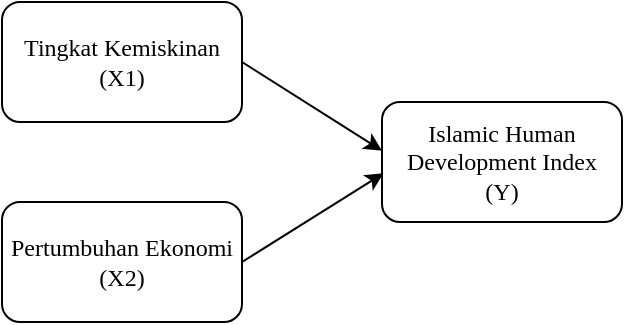 <mxfile version="22.0.6" type="github">
  <diagram name="Page-1" id="U14BwMV9wk0P_1CCDPT4">
    <mxGraphModel dx="453" dy="494" grid="1" gridSize="10" guides="1" tooltips="1" connect="1" arrows="1" fold="1" page="1" pageScale="1" pageWidth="827" pageHeight="1169" math="0" shadow="0">
      <root>
        <mxCell id="0" />
        <mxCell id="1" parent="0" />
        <mxCell id="VeK4mP1iCeMg-4jHYcrq-1" value="&lt;font face=&quot;Times New Roman&quot;&gt;Islamic Human Development Index&lt;br&gt;(Y)&lt;/font&gt;" style="rounded=1;whiteSpace=wrap;html=1;" vertex="1" parent="1">
          <mxGeometry x="310" y="160" width="120" height="60" as="geometry" />
        </mxCell>
        <mxCell id="VeK4mP1iCeMg-4jHYcrq-2" value="&lt;font face=&quot;Times New Roman&quot;&gt;Tingkat Kemiskinan&lt;br&gt;(X1)&lt;/font&gt;" style="rounded=1;whiteSpace=wrap;html=1;" vertex="1" parent="1">
          <mxGeometry x="120" y="110" width="120" height="60" as="geometry" />
        </mxCell>
        <mxCell id="VeK4mP1iCeMg-4jHYcrq-3" value="&lt;font face=&quot;Times New Roman&quot;&gt;Pertumbuhan Ekonomi&lt;br&gt;(X2)&lt;/font&gt;" style="rounded=1;whiteSpace=wrap;html=1;" vertex="1" parent="1">
          <mxGeometry x="120" y="210" width="120" height="60" as="geometry" />
        </mxCell>
        <mxCell id="VeK4mP1iCeMg-4jHYcrq-4" value="" style="endArrow=classic;html=1;rounded=0;exitX=1;exitY=0.5;exitDx=0;exitDy=0;entryX=0;entryY=0.406;entryDx=0;entryDy=0;entryPerimeter=0;" edge="1" parent="1" source="VeK4mP1iCeMg-4jHYcrq-2" target="VeK4mP1iCeMg-4jHYcrq-1">
          <mxGeometry width="50" height="50" relative="1" as="geometry">
            <mxPoint x="280" y="400" as="sourcePoint" />
            <mxPoint x="330" y="350" as="targetPoint" />
          </mxGeometry>
        </mxCell>
        <mxCell id="VeK4mP1iCeMg-4jHYcrq-5" value="" style="endArrow=classic;html=1;rounded=0;exitX=1;exitY=0.5;exitDx=0;exitDy=0;entryX=0.006;entryY=0.594;entryDx=0;entryDy=0;entryPerimeter=0;" edge="1" parent="1" source="VeK4mP1iCeMg-4jHYcrq-3" target="VeK4mP1iCeMg-4jHYcrq-1">
          <mxGeometry width="50" height="50" relative="1" as="geometry">
            <mxPoint x="250" y="150" as="sourcePoint" />
            <mxPoint x="320" y="200" as="targetPoint" />
          </mxGeometry>
        </mxCell>
      </root>
    </mxGraphModel>
  </diagram>
</mxfile>
